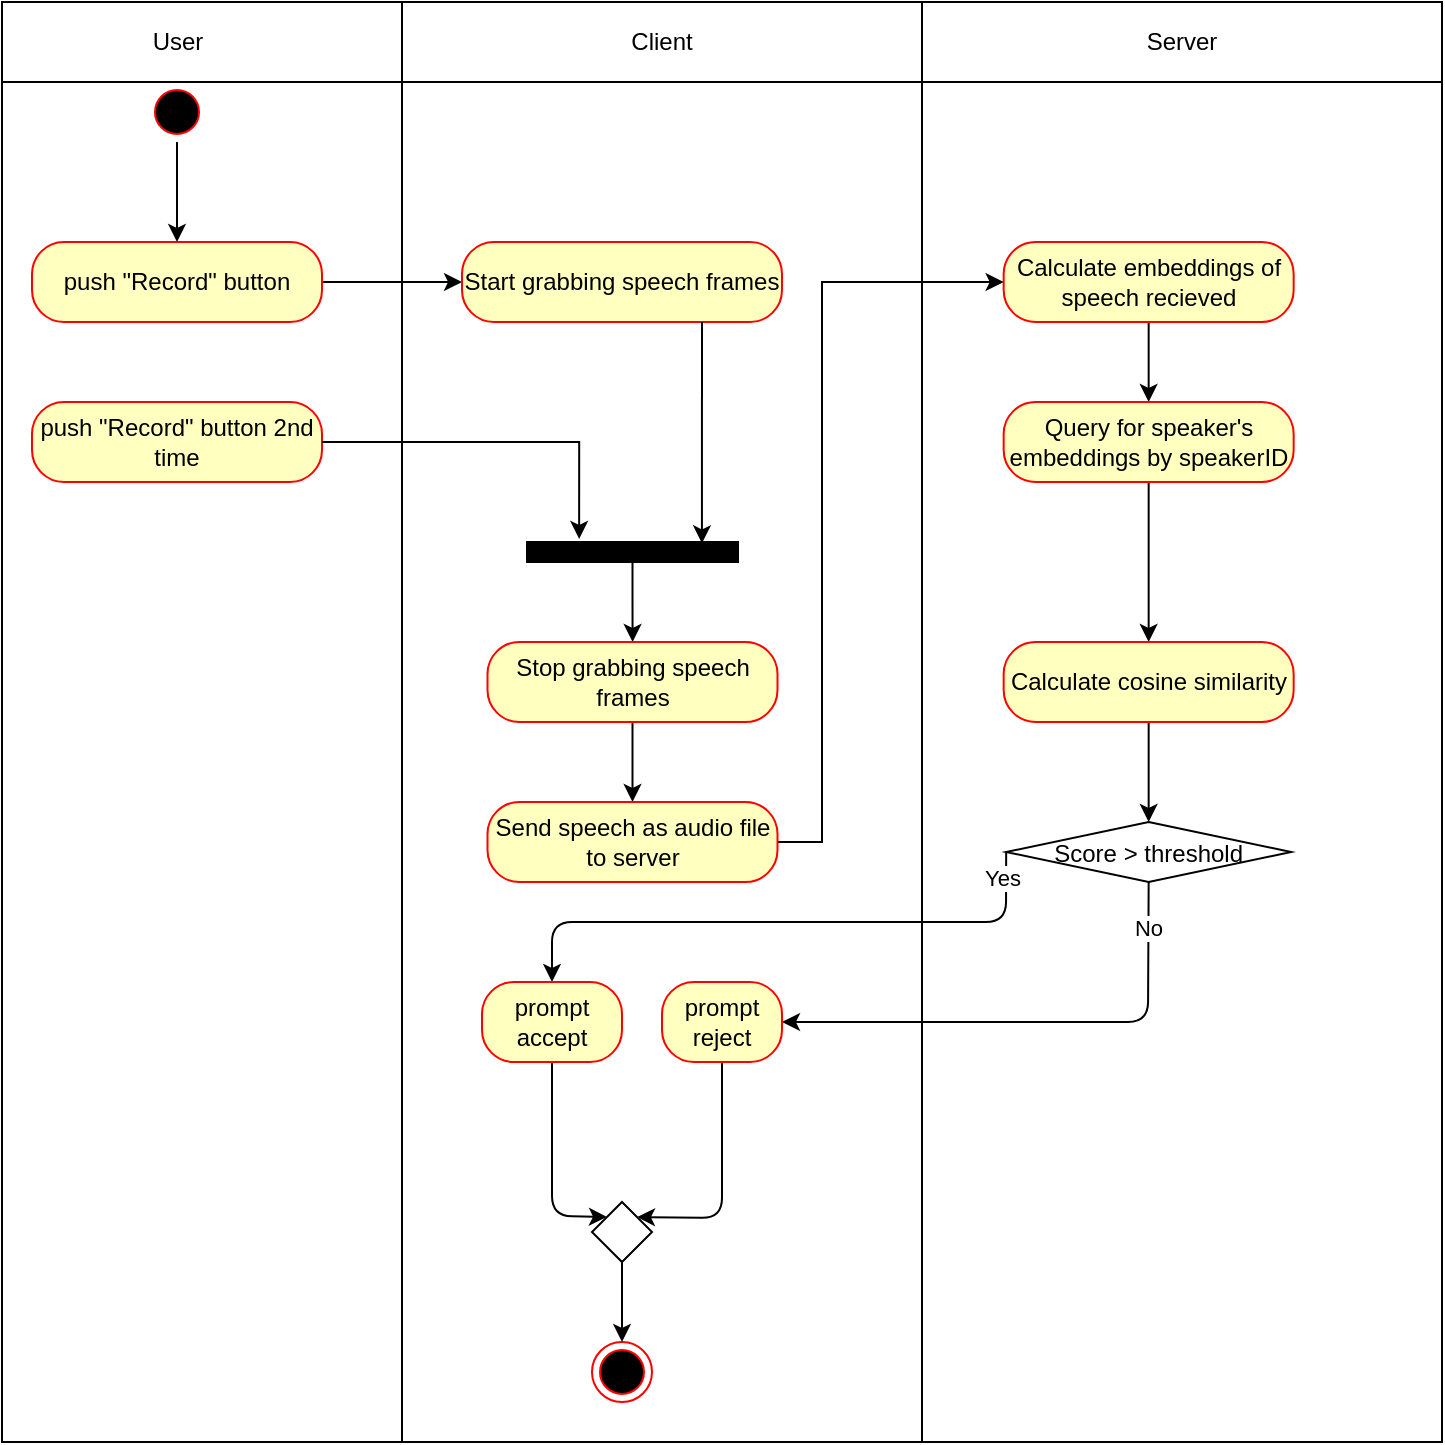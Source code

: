 <mxfile>
    <diagram name="ActivityDiagram" id="f8QydowQ5FHm2gYaLpDF">
        <mxGraphModel dx="1004" dy="744" grid="1" gridSize="10" guides="1" tooltips="1" connect="1" arrows="1" fold="1" page="1" pageScale="1" pageWidth="850" pageHeight="1100" math="0" shadow="0">
            <root>
                <mxCell id="0"/>
                <mxCell id="1" parent="0"/>
                <mxCell id="r4LHZnhp1F16UHlgJ4Qr-16" style="edgeStyle=orthogonalEdgeStyle;rounded=0;orthogonalLoop=1;jettySize=auto;html=1;" parent="1" source="r4LHZnhp1F16UHlgJ4Qr-9" target="r4LHZnhp1F16UHlgJ4Qr-14" edge="1">
                    <mxGeometry relative="1" as="geometry"/>
                </mxCell>
                <mxCell id="r4LHZnhp1F16UHlgJ4Qr-9" value="push &quot;Record&quot; button" style="rounded=1;whiteSpace=wrap;html=1;arcSize=40;fontColor=#000000;fillColor=#ffffc0;strokeColor=#ff0000;" parent="1" vertex="1">
                    <mxGeometry x="35" y="120" width="145" height="40" as="geometry"/>
                </mxCell>
                <mxCell id="r4LHZnhp1F16UHlgJ4Qr-13" style="edgeStyle=orthogonalEdgeStyle;rounded=0;orthogonalLoop=1;jettySize=auto;html=1;" parent="1" source="r4LHZnhp1F16UHlgJ4Qr-11" target="r4LHZnhp1F16UHlgJ4Qr-9" edge="1">
                    <mxGeometry relative="1" as="geometry"/>
                </mxCell>
                <mxCell id="r4LHZnhp1F16UHlgJ4Qr-11" value="" style="ellipse;html=1;shape=startState;fillColor=#000000;strokeColor=#ff0000;" parent="1" vertex="1">
                    <mxGeometry x="92.5" y="40" width="30" height="30" as="geometry"/>
                </mxCell>
                <mxCell id="r4LHZnhp1F16UHlgJ4Qr-14" value="Start grabbing speech frames" style="rounded=1;whiteSpace=wrap;html=1;arcSize=40;fontColor=#000000;fillColor=#ffffc0;strokeColor=#ff0000;" parent="1" vertex="1">
                    <mxGeometry x="250" y="120" width="160" height="40" as="geometry"/>
                </mxCell>
                <mxCell id="4" style="edgeStyle=none;html=1;exitX=0.5;exitY=1;exitDx=0;exitDy=0;" edge="1" parent="1" source="r4LHZnhp1F16UHlgJ4Qr-15" target="2">
                    <mxGeometry relative="1" as="geometry"/>
                </mxCell>
                <mxCell id="r4LHZnhp1F16UHlgJ4Qr-15" value="Calculate embeddings of speech recieved" style="rounded=1;whiteSpace=wrap;html=1;arcSize=40;fontColor=#000000;fillColor=#ffffc0;strokeColor=#ff0000;" parent="1" vertex="1">
                    <mxGeometry x="520.83" y="120" width="145" height="40" as="geometry"/>
                </mxCell>
                <mxCell id="r4LHZnhp1F16UHlgJ4Qr-26" style="edgeStyle=orthogonalEdgeStyle;rounded=0;orthogonalLoop=1;jettySize=auto;html=1;" parent="1" source="r4LHZnhp1F16UHlgJ4Qr-17" target="r4LHZnhp1F16UHlgJ4Qr-25" edge="1">
                    <mxGeometry relative="1" as="geometry"/>
                </mxCell>
                <mxCell id="r4LHZnhp1F16UHlgJ4Qr-17" value="" style="html=1;points=[];perimeter=orthogonalPerimeter;fillColor=strokeColor;direction=south;" parent="1" vertex="1">
                    <mxGeometry x="282.5" y="270" width="105.5" height="10" as="geometry"/>
                </mxCell>
                <mxCell id="r4LHZnhp1F16UHlgJ4Qr-22" value="push &quot;Record&quot; button 2nd time" style="rounded=1;whiteSpace=wrap;html=1;arcSize=40;fontColor=#000000;fillColor=#ffffc0;strokeColor=#ff0000;" parent="1" vertex="1">
                    <mxGeometry x="35" y="200" width="145" height="40" as="geometry"/>
                </mxCell>
                <mxCell id="r4LHZnhp1F16UHlgJ4Qr-23" style="edgeStyle=orthogonalEdgeStyle;rounded=0;orthogonalLoop=1;jettySize=auto;html=1;exitX=1;exitY=0.5;exitDx=0;exitDy=0;entryX=-0.156;entryY=0.753;entryDx=0;entryDy=0;entryPerimeter=0;" parent="1" source="r4LHZnhp1F16UHlgJ4Qr-22" target="r4LHZnhp1F16UHlgJ4Qr-17" edge="1">
                    <mxGeometry relative="1" as="geometry"/>
                </mxCell>
                <mxCell id="r4LHZnhp1F16UHlgJ4Qr-24" style="edgeStyle=orthogonalEdgeStyle;rounded=0;orthogonalLoop=1;jettySize=auto;html=1;exitX=0.75;exitY=1;exitDx=0;exitDy=0;entryX=0.067;entryY=0.171;entryDx=0;entryDy=0;entryPerimeter=0;" parent="1" source="r4LHZnhp1F16UHlgJ4Qr-14" target="r4LHZnhp1F16UHlgJ4Qr-17" edge="1">
                    <mxGeometry relative="1" as="geometry"/>
                </mxCell>
                <mxCell id="r4LHZnhp1F16UHlgJ4Qr-28" style="edgeStyle=orthogonalEdgeStyle;rounded=0;orthogonalLoop=1;jettySize=auto;html=1;exitX=0.5;exitY=1;exitDx=0;exitDy=0;entryX=0.5;entryY=0;entryDx=0;entryDy=0;" parent="1" source="r4LHZnhp1F16UHlgJ4Qr-25" target="r4LHZnhp1F16UHlgJ4Qr-27" edge="1">
                    <mxGeometry relative="1" as="geometry"/>
                </mxCell>
                <mxCell id="r4LHZnhp1F16UHlgJ4Qr-25" value="Stop grabbing speech frames" style="rounded=1;whiteSpace=wrap;html=1;arcSize=40;fontColor=#000000;fillColor=#ffffc0;strokeColor=#ff0000;" parent="1" vertex="1">
                    <mxGeometry x="262.75" y="320" width="145" height="40" as="geometry"/>
                </mxCell>
                <mxCell id="r4LHZnhp1F16UHlgJ4Qr-29" style="edgeStyle=orthogonalEdgeStyle;rounded=0;orthogonalLoop=1;jettySize=auto;html=1;exitX=1;exitY=0.5;exitDx=0;exitDy=0;entryX=0;entryY=0.5;entryDx=0;entryDy=0;" parent="1" source="r4LHZnhp1F16UHlgJ4Qr-27" target="r4LHZnhp1F16UHlgJ4Qr-15" edge="1">
                    <mxGeometry relative="1" as="geometry">
                        <Array as="points">
                            <mxPoint x="430" y="420"/>
                            <mxPoint x="430" y="140"/>
                        </Array>
                    </mxGeometry>
                </mxCell>
                <mxCell id="r4LHZnhp1F16UHlgJ4Qr-27" value="Send speech as audio file to server" style="rounded=1;whiteSpace=wrap;html=1;arcSize=40;fontColor=#000000;fillColor=#ffffc0;strokeColor=#ff0000;" parent="1" vertex="1">
                    <mxGeometry x="262.75" y="400" width="145" height="40" as="geometry"/>
                </mxCell>
                <mxCell id="6" style="edgeStyle=none;html=1;exitX=0.5;exitY=1;exitDx=0;exitDy=0;entryX=0.5;entryY=0;entryDx=0;entryDy=0;" edge="1" parent="1" source="2" target="5">
                    <mxGeometry relative="1" as="geometry"/>
                </mxCell>
                <mxCell id="2" value="Query for speaker&#39;s embeddings by speakerID" style="rounded=1;whiteSpace=wrap;html=1;arcSize=40;fontColor=#000000;fillColor=#ffffc0;strokeColor=#ff0000;" vertex="1" parent="1">
                    <mxGeometry x="520.83" y="200" width="145" height="40" as="geometry"/>
                </mxCell>
                <mxCell id="3" value="" style="ellipse;html=1;shape=endState;fillColor=#000000;strokeColor=#ff0000;" vertex="1" parent="1">
                    <mxGeometry x="315" y="670" width="30" height="30" as="geometry"/>
                </mxCell>
                <mxCell id="9" style="edgeStyle=none;html=1;exitX=0.5;exitY=1;exitDx=0;exitDy=0;" edge="1" parent="1" source="5" target="8">
                    <mxGeometry relative="1" as="geometry"/>
                </mxCell>
                <mxCell id="5" value="Calculate cosine similarity" style="rounded=1;whiteSpace=wrap;html=1;arcSize=40;fontColor=#000000;fillColor=#ffffc0;strokeColor=#ff0000;" vertex="1" parent="1">
                    <mxGeometry x="520.83" y="320" width="145" height="40" as="geometry"/>
                </mxCell>
                <mxCell id="16" style="edgeStyle=none;html=1;exitX=0.5;exitY=1;exitDx=0;exitDy=0;entryX=0.5;entryY=0;entryDx=0;entryDy=0;" edge="1" parent="1" source="7" target="3">
                    <mxGeometry relative="1" as="geometry"/>
                </mxCell>
                <mxCell id="7" value="" style="rhombus;" vertex="1" parent="1">
                    <mxGeometry x="315" y="600" width="30" height="30" as="geometry"/>
                </mxCell>
                <mxCell id="12" style="edgeStyle=none;html=1;exitX=0;exitY=0.5;exitDx=0;exitDy=0;entryX=0.5;entryY=0;entryDx=0;entryDy=0;" edge="1" parent="1" source="8" target="10">
                    <mxGeometry relative="1" as="geometry">
                        <Array as="points">
                            <mxPoint x="522" y="460"/>
                            <mxPoint x="295" y="460"/>
                        </Array>
                    </mxGeometry>
                </mxCell>
                <mxCell id="17" value="Yes" style="edgeLabel;html=1;align=center;verticalAlign=middle;resizable=0;points=[];" vertex="1" connectable="0" parent="12">
                    <mxGeometry x="-0.914" y="-2" relative="1" as="geometry">
                        <mxPoint as="offset"/>
                    </mxGeometry>
                </mxCell>
                <mxCell id="13" style="edgeStyle=none;html=1;exitX=0.5;exitY=1;exitDx=0;exitDy=0;entryX=1;entryY=0.5;entryDx=0;entryDy=0;" edge="1" parent="1" source="8" target="11">
                    <mxGeometry relative="1" as="geometry">
                        <Array as="points">
                            <mxPoint x="593" y="510"/>
                        </Array>
                    </mxGeometry>
                </mxCell>
                <mxCell id="18" value="No" style="edgeLabel;html=1;align=center;verticalAlign=middle;resizable=0;points=[];" vertex="1" connectable="0" parent="13">
                    <mxGeometry x="-0.823" relative="1" as="geometry">
                        <mxPoint as="offset"/>
                    </mxGeometry>
                </mxCell>
                <mxCell id="8" value="Score &gt; threshold" style="rhombus;" vertex="1" parent="1">
                    <mxGeometry x="522.08" y="410" width="142.5" height="30" as="geometry"/>
                </mxCell>
                <mxCell id="14" style="edgeStyle=none;html=1;exitX=0.5;exitY=1;exitDx=0;exitDy=0;entryX=0;entryY=0;entryDx=0;entryDy=0;" edge="1" parent="1" source="10" target="7">
                    <mxGeometry relative="1" as="geometry">
                        <Array as="points">
                            <mxPoint x="295" y="607"/>
                        </Array>
                    </mxGeometry>
                </mxCell>
                <mxCell id="10" value="prompt accept" style="rounded=1;whiteSpace=wrap;html=1;arcSize=40;fontColor=#000000;fillColor=#ffffc0;strokeColor=#ff0000;" vertex="1" parent="1">
                    <mxGeometry x="260" y="490" width="70" height="40" as="geometry"/>
                </mxCell>
                <mxCell id="15" style="edgeStyle=none;html=1;exitX=0.5;exitY=1;exitDx=0;exitDy=0;entryX=1;entryY=0;entryDx=0;entryDy=0;" edge="1" parent="1" source="11" target="7">
                    <mxGeometry relative="1" as="geometry">
                        <Array as="points">
                            <mxPoint x="380" y="608"/>
                        </Array>
                    </mxGeometry>
                </mxCell>
                <mxCell id="11" value="prompt reject" style="rounded=1;whiteSpace=wrap;html=1;arcSize=40;fontColor=#000000;fillColor=#ffffc0;strokeColor=#ff0000;" vertex="1" parent="1">
                    <mxGeometry x="350" y="490" width="60" height="40" as="geometry"/>
                </mxCell>
                <mxCell id="19" value="" style="rounded=0;whiteSpace=wrap;html=1;fillColor=none;" vertex="1" parent="1">
                    <mxGeometry x="20" width="200" height="720" as="geometry"/>
                </mxCell>
                <mxCell id="20" value="" style="rounded=0;whiteSpace=wrap;html=1;fillColor=none;" vertex="1" parent="1">
                    <mxGeometry x="220" width="260" height="720" as="geometry"/>
                </mxCell>
                <mxCell id="21" value="" style="rounded=0;whiteSpace=wrap;html=1;fillColor=none;" vertex="1" parent="1">
                    <mxGeometry x="480" width="260" height="720" as="geometry"/>
                </mxCell>
                <mxCell id="22" value="" style="rounded=0;whiteSpace=wrap;html=1;fillColor=none;" vertex="1" parent="1">
                    <mxGeometry x="20" width="720" height="40" as="geometry"/>
                </mxCell>
                <mxCell id="23" value="User" style="text;html=1;align=center;verticalAlign=middle;whiteSpace=wrap;rounded=0;" vertex="1" parent="1">
                    <mxGeometry x="77.5" y="5" width="60" height="30" as="geometry"/>
                </mxCell>
                <mxCell id="24" value="Client" style="text;html=1;align=center;verticalAlign=middle;whiteSpace=wrap;rounded=0;" vertex="1" parent="1">
                    <mxGeometry x="320" y="5" width="60" height="30" as="geometry"/>
                </mxCell>
                <mxCell id="25" value="Server" style="text;html=1;align=center;verticalAlign=middle;whiteSpace=wrap;rounded=0;" vertex="1" parent="1">
                    <mxGeometry x="580" y="5" width="60" height="30" as="geometry"/>
                </mxCell>
            </root>
        </mxGraphModel>
    </diagram>
</mxfile>